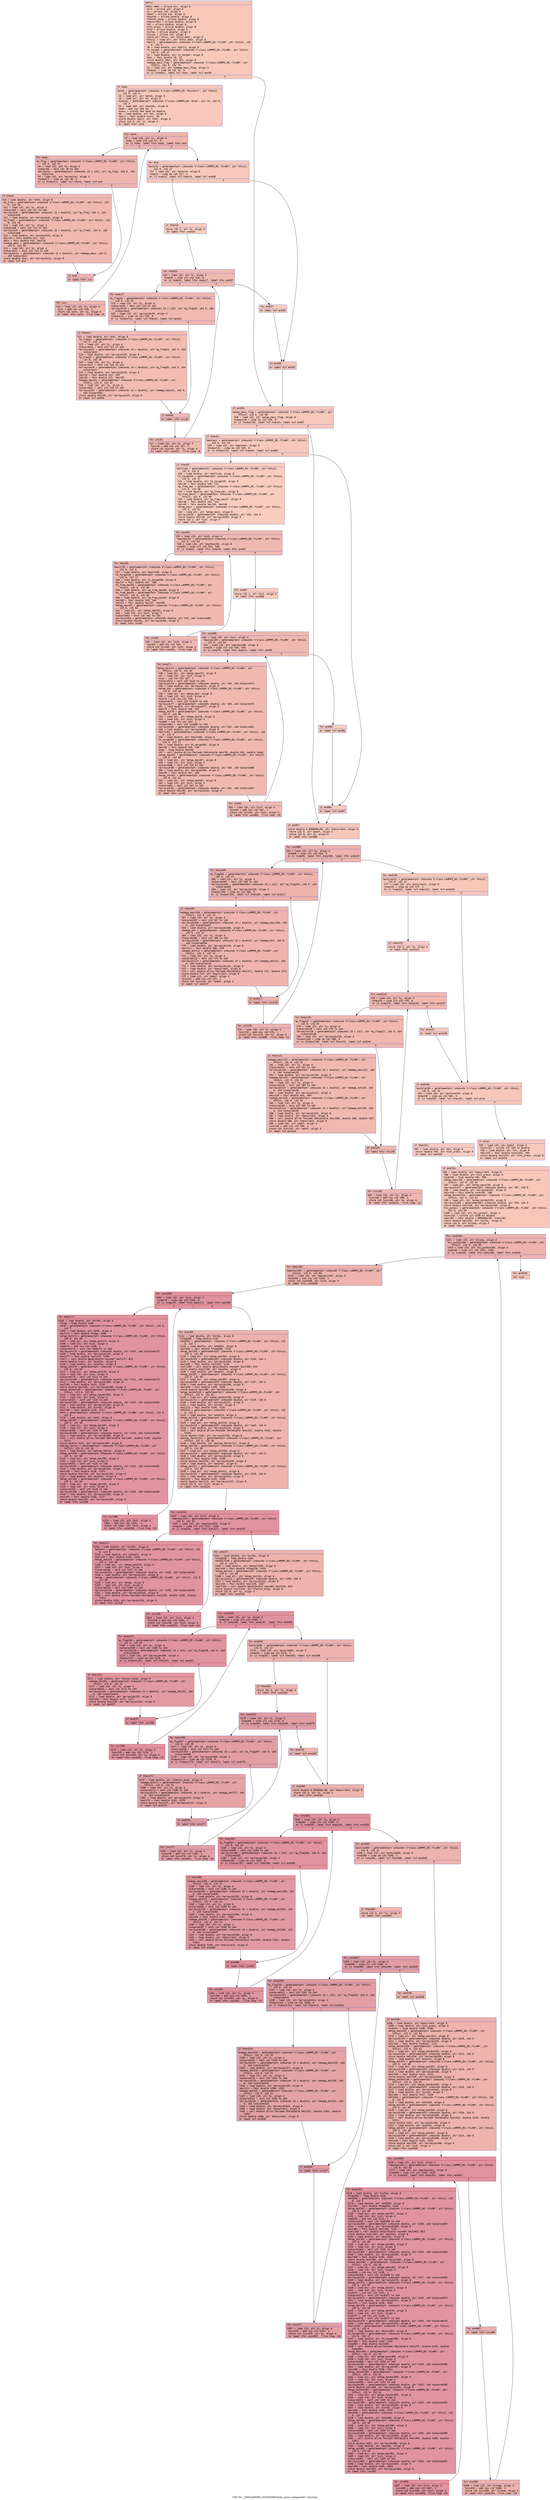 digraph "CFG for '_ZN9LAMMPS_NS5FixNH19nhc_press_integrateEv' function" {
	label="CFG for '_ZN9LAMMPS_NS5FixNH19nhc_press_integrateEv' function";

	Node0x55b2c7cc4f20 [shape=record,color="#3d50c3ff", style=filled, fillcolor="#ec7f6370" fontname="Courier",label="{entry:\l|  %this.addr = alloca ptr, align 8\l  %ich = alloca i32, align 4\l  %i = alloca i32, align 4\l  %pdof = alloca i32, align 4\l  %expfac = alloca double, align 8\l  %factor_etap = alloca double, align 8\l  %kecurrent = alloca double, align 8\l  %kt = alloca double, align 8\l  %lkt_press = alloca double, align 8\l  %nkt = alloca double, align 8\l  %ncfac = alloca double, align 8\l  %iloop = alloca i32, align 4\l  store ptr %this, ptr %this.addr, align 8\l  %this1 = load ptr, ptr %this.addr, align 8\l  %boltz = getelementptr inbounds %\"class.LAMMPS_NS::FixNH\", ptr %this1, i32\l... 0, i32 9\l  %0 = load double, ptr %boltz, align 8\l  %t_target = getelementptr inbounds %\"class.LAMMPS_NS::FixNH\", ptr %this1,\l... i32 0, i32 17\l  %1 = load double, ptr %t_target, align 8\l  %mul = fmul double %0, %1\l  store double %mul, ptr %kt, align 8\l  %omega_mass_flag = getelementptr inbounds %\"class.LAMMPS_NS::FixNH\", ptr\l... %this1, i32 0, i32 79\l  %2 = load i32, ptr %omega_mass_flag, align 4\l  %tobool = icmp ne i32 %2, 0\l  br i1 %tobool, label %if.then, label %if.end39\l|{<s0>T|<s1>F}}"];
	Node0x55b2c7cc4f20:s0 -> Node0x55b2c7cc5fe0[tooltip="entry -> if.then\nProbability 62.50%" ];
	Node0x55b2c7cc4f20:s1 -> Node0x55b2c7cc6050[tooltip="entry -> if.end39\nProbability 37.50%" ];
	Node0x55b2c7cc5fe0 [shape=record,color="#3d50c3ff", style=filled, fillcolor="#ed836670" fontname="Courier",label="{if.then:\l|  %atom = getelementptr inbounds %\"class.LAMMPS_NS::Pointers\", ptr %this1,\l... i32 0, i32 6\l  %3 = load ptr, ptr %atom, align 8\l  %4 = load ptr, ptr %3, align 8\l  %natoms = getelementptr inbounds %\"class.LAMMPS_NS::Atom\", ptr %4, i32 0,\l... i32 3\l  %5 = load i64, ptr %natoms, align 8\l  %add = add nsw i64 %5, 1\l  %conv = sitofp i64 %add to double\l  %6 = load double, ptr %kt, align 8\l  %mul2 = fmul double %conv, %6\l  store double %mul2, ptr %nkt, align 8\l  store i32 0, ptr %i, align 4\l  br label %for.cond\l}"];
	Node0x55b2c7cc5fe0 -> Node0x55b2c7cc69c0[tooltip="if.then -> for.cond\nProbability 100.00%" ];
	Node0x55b2c7cc69c0 [shape=record,color="#3d50c3ff", style=filled, fillcolor="#d8564670" fontname="Courier",label="{for.cond:\l|  %7 = load i32, ptr %i, align 4\l  %cmp = icmp slt i32 %7, 3\l  br i1 %cmp, label %for.body, label %for.end\l|{<s0>T|<s1>F}}"];
	Node0x55b2c7cc69c0:s0 -> Node0x55b2c7cc6be0[tooltip="for.cond -> for.body\nProbability 96.88%" ];
	Node0x55b2c7cc69c0:s1 -> Node0x55b2c7cc6c60[tooltip="for.cond -> for.end\nProbability 3.12%" ];
	Node0x55b2c7cc6be0 [shape=record,color="#3d50c3ff", style=filled, fillcolor="#d8564670" fontname="Courier",label="{for.body:\l|  %p_flag = getelementptr inbounds %\"class.LAMMPS_NS::FixNH\", ptr %this1,\l... i32 0, i32 25\l  %8 = load i32, ptr %i, align 4\l  %idxprom = sext i32 %8 to i64\l  %arrayidx = getelementptr inbounds [6 x i32], ptr %p_flag, i64 0, i64\l... %idxprom\l  %9 = load i32, ptr %arrayidx, align 4\l  %tobool3 = icmp ne i32 %9, 0\l  br i1 %tobool3, label %if.then4, label %if.end\l|{<s0>T|<s1>F}}"];
	Node0x55b2c7cc6be0:s0 -> Node0x55b2c7cc7190[tooltip="for.body -> if.then4\nProbability 62.50%" ];
	Node0x55b2c7cc6be0:s1 -> Node0x55b2c7cc7210[tooltip="for.body -> if.end\nProbability 37.50%" ];
	Node0x55b2c7cc7190 [shape=record,color="#3d50c3ff", style=filled, fillcolor="#de614d70" fontname="Courier",label="{if.then4:\l|  %10 = load double, ptr %nkt, align 8\l  %p_freq = getelementptr inbounds %\"class.LAMMPS_NS::FixNH\", ptr %this1, i32\l... 0, i32 28\l  %11 = load i32, ptr %i, align 4\l  %idxprom5 = sext i32 %11 to i64\l  %arrayidx6 = getelementptr inbounds [6 x double], ptr %p_freq, i64 0, i64\l... %idxprom5\l  %12 = load double, ptr %arrayidx6, align 8\l  %p_freq7 = getelementptr inbounds %\"class.LAMMPS_NS::FixNH\", ptr %this1, i32\l... 0, i32 28\l  %13 = load i32, ptr %i, align 4\l  %idxprom8 = sext i32 %13 to i64\l  %arrayidx9 = getelementptr inbounds [6 x double], ptr %p_freq7, i64 0, i64\l... %idxprom8\l  %14 = load double, ptr %arrayidx9, align 8\l  %mul10 = fmul double %12, %14\l  %div = fdiv double %10, %mul10\l  %omega_mass = getelementptr inbounds %\"class.LAMMPS_NS::FixNH\", ptr %this1,\l... i32 0, i32 32\l  %15 = load i32, ptr %i, align 4\l  %idxprom11 = sext i32 %15 to i64\l  %arrayidx12 = getelementptr inbounds [6 x double], ptr %omega_mass, i64 0,\l... i64 %idxprom11\l  store double %div, ptr %arrayidx12, align 8\l  br label %if.end\l}"];
	Node0x55b2c7cc7190 -> Node0x55b2c7cc7210[tooltip="if.then4 -> if.end\nProbability 100.00%" ];
	Node0x55b2c7cc7210 [shape=record,color="#3d50c3ff", style=filled, fillcolor="#d8564670" fontname="Courier",label="{if.end:\l|  br label %for.inc\l}"];
	Node0x55b2c7cc7210 -> Node0x55b2c7cc8000[tooltip="if.end -> for.inc\nProbability 100.00%" ];
	Node0x55b2c7cc8000 [shape=record,color="#3d50c3ff", style=filled, fillcolor="#d8564670" fontname="Courier",label="{for.inc:\l|  %16 = load i32, ptr %i, align 4\l  %inc = add nsw i32 %16, 1\l  store i32 %inc, ptr %i, align 4\l  br label %for.cond, !llvm.loop !6\l}"];
	Node0x55b2c7cc8000 -> Node0x55b2c7cc69c0[tooltip="for.inc -> for.cond\nProbability 100.00%" ];
	Node0x55b2c7cc6c60 [shape=record,color="#3d50c3ff", style=filled, fillcolor="#ed836670" fontname="Courier",label="{for.end:\l|  %pstyle = getelementptr inbounds %\"class.LAMMPS_NS::FixNH\", ptr %this1,\l... i32 0, i32 22\l  %17 = load i32, ptr %pstyle, align 8\l  %cmp13 = icmp eq i32 %17, 2\l  br i1 %cmp13, label %if.then14, label %if.end38\l|{<s0>T|<s1>F}}"];
	Node0x55b2c7cc6c60:s0 -> Node0x55b2c7cc88f0[tooltip="for.end -> if.then14\nProbability 50.00%" ];
	Node0x55b2c7cc6c60:s1 -> Node0x55b2c7cc8940[tooltip="for.end -> if.end38\nProbability 50.00%" ];
	Node0x55b2c7cc88f0 [shape=record,color="#3d50c3ff", style=filled, fillcolor="#f08b6e70" fontname="Courier",label="{if.then14:\l|  store i32 3, ptr %i, align 4\l  br label %for.cond15\l}"];
	Node0x55b2c7cc88f0 -> Node0x55b2c7cc8b10[tooltip="if.then14 -> for.cond15\nProbability 100.00%" ];
	Node0x55b2c7cc8b10 [shape=record,color="#3d50c3ff", style=filled, fillcolor="#de614d70" fontname="Courier",label="{for.cond15:\l|  %18 = load i32, ptr %i, align 4\l  %cmp16 = icmp slt i32 %18, 6\l  br i1 %cmp16, label %for.body17, label %for.end37\l|{<s0>T|<s1>F}}"];
	Node0x55b2c7cc8b10:s0 -> Node0x55b2c7cc8d30[tooltip="for.cond15 -> for.body17\nProbability 96.88%" ];
	Node0x55b2c7cc8b10:s1 -> Node0x55b2c7cc8db0[tooltip="for.cond15 -> for.end37\nProbability 3.12%" ];
	Node0x55b2c7cc8d30 [shape=record,color="#3d50c3ff", style=filled, fillcolor="#de614d70" fontname="Courier",label="{for.body17:\l|  %p_flag18 = getelementptr inbounds %\"class.LAMMPS_NS::FixNH\", ptr %this1,\l... i32 0, i32 25\l  %19 = load i32, ptr %i, align 4\l  %idxprom19 = sext i32 %19 to i64\l  %arrayidx20 = getelementptr inbounds [6 x i32], ptr %p_flag18, i64 0, i64\l... %idxprom19\l  %20 = load i32, ptr %arrayidx20, align 4\l  %tobool21 = icmp ne i32 %20, 0\l  br i1 %tobool21, label %if.then22, label %if.end34\l|{<s0>T|<s1>F}}"];
	Node0x55b2c7cc8d30:s0 -> Node0x55b2c7cc9320[tooltip="for.body17 -> if.then22\nProbability 62.50%" ];
	Node0x55b2c7cc8d30:s1 -> Node0x55b2c7cc93a0[tooltip="for.body17 -> if.end34\nProbability 37.50%" ];
	Node0x55b2c7cc9320 [shape=record,color="#3d50c3ff", style=filled, fillcolor="#e1675170" fontname="Courier",label="{if.then22:\l|  %21 = load double, ptr %nkt, align 8\l  %p_freq23 = getelementptr inbounds %\"class.LAMMPS_NS::FixNH\", ptr %this1,\l... i32 0, i32 28\l  %22 = load i32, ptr %i, align 4\l  %idxprom24 = sext i32 %22 to i64\l  %arrayidx25 = getelementptr inbounds [6 x double], ptr %p_freq23, i64 0, i64\l... %idxprom24\l  %23 = load double, ptr %arrayidx25, align 8\l  %p_freq26 = getelementptr inbounds %\"class.LAMMPS_NS::FixNH\", ptr %this1,\l... i32 0, i32 28\l  %24 = load i32, ptr %i, align 4\l  %idxprom27 = sext i32 %24 to i64\l  %arrayidx28 = getelementptr inbounds [6 x double], ptr %p_freq26, i64 0, i64\l... %idxprom27\l  %25 = load double, ptr %arrayidx28, align 8\l  %mul29 = fmul double %23, %25\l  %div30 = fdiv double %21, %mul29\l  %omega_mass31 = getelementptr inbounds %\"class.LAMMPS_NS::FixNH\", ptr\l... %this1, i32 0, i32 32\l  %26 = load i32, ptr %i, align 4\l  %idxprom32 = sext i32 %26 to i64\l  %arrayidx33 = getelementptr inbounds [6 x double], ptr %omega_mass31, i64 0,\l... i64 %idxprom32\l  store double %div30, ptr %arrayidx33, align 8\l  br label %if.end34\l}"];
	Node0x55b2c7cc9320 -> Node0x55b2c7cc93a0[tooltip="if.then22 -> if.end34\nProbability 100.00%" ];
	Node0x55b2c7cc93a0 [shape=record,color="#3d50c3ff", style=filled, fillcolor="#de614d70" fontname="Courier",label="{if.end34:\l|  br label %for.inc35\l}"];
	Node0x55b2c7cc93a0 -> Node0x55b2c7cca220[tooltip="if.end34 -> for.inc35\nProbability 100.00%" ];
	Node0x55b2c7cca220 [shape=record,color="#3d50c3ff", style=filled, fillcolor="#de614d70" fontname="Courier",label="{for.inc35:\l|  %27 = load i32, ptr %i, align 4\l  %inc36 = add nsw i32 %27, 1\l  store i32 %inc36, ptr %i, align 4\l  br label %for.cond15, !llvm.loop !8\l}"];
	Node0x55b2c7cca220 -> Node0x55b2c7cc8b10[tooltip="for.inc35 -> for.cond15\nProbability 100.00%" ];
	Node0x55b2c7cc8db0 [shape=record,color="#3d50c3ff", style=filled, fillcolor="#f08b6e70" fontname="Courier",label="{for.end37:\l|  br label %if.end38\l}"];
	Node0x55b2c7cc8db0 -> Node0x55b2c7cc8940[tooltip="for.end37 -> if.end38\nProbability 100.00%" ];
	Node0x55b2c7cc8940 [shape=record,color="#3d50c3ff", style=filled, fillcolor="#ed836670" fontname="Courier",label="{if.end38:\l|  br label %if.end39\l}"];
	Node0x55b2c7cc8940 -> Node0x55b2c7cc6050[tooltip="if.end38 -> if.end39\nProbability 100.00%" ];
	Node0x55b2c7cc6050 [shape=record,color="#3d50c3ff", style=filled, fillcolor="#ec7f6370" fontname="Courier",label="{if.end39:\l|  %etap_mass_flag = getelementptr inbounds %\"class.LAMMPS_NS::FixNH\", ptr\l... %this1, i32 0, i32 80\l  %28 = load i32, ptr %etap_mass_flag, align 8\l  %tobool40 = icmp ne i32 %28, 0\l  br i1 %tobool40, label %if.then41, label %if.end97\l|{<s0>T|<s1>F}}"];
	Node0x55b2c7cc6050:s0 -> Node0x55b2c7cca9b0[tooltip="if.end39 -> if.then41\nProbability 62.50%" ];
	Node0x55b2c7cc6050:s1 -> Node0x55b2c7ccaa30[tooltip="if.end39 -> if.end97\nProbability 37.50%" ];
	Node0x55b2c7cca9b0 [shape=record,color="#3d50c3ff", style=filled, fillcolor="#ed836670" fontname="Courier",label="{if.then41:\l|  %mpchain = getelementptr inbounds %\"class.LAMMPS_NS::FixNH\", ptr %this1,\l... i32 0, i32 63\l  %29 = load i32, ptr %mpchain, align 8\l  %tobool42 = icmp ne i32 %29, 0\l  br i1 %tobool42, label %if.then43, label %if.end96\l|{<s0>T|<s1>F}}"];
	Node0x55b2c7cca9b0:s0 -> Node0x55b2c7ccad80[tooltip="if.then41 -> if.then43\nProbability 62.50%" ];
	Node0x55b2c7cca9b0:s1 -> Node0x55b2c7ccae00[tooltip="if.then41 -> if.end96\nProbability 37.50%" ];
	Node0x55b2c7ccad80 [shape=record,color="#3d50c3ff", style=filled, fillcolor="#f08b6e70" fontname="Courier",label="{if.then43:\l|  %boltz44 = getelementptr inbounds %\"class.LAMMPS_NS::FixNH\", ptr %this1,\l... i32 0, i32 9\l  %30 = load double, ptr %boltz44, align 8\l  %t_target45 = getelementptr inbounds %\"class.LAMMPS_NS::FixNH\", ptr %this1,\l... i32 0, i32 17\l  %31 = load double, ptr %t_target45, align 8\l  %mul46 = fmul double %30, %31\l  %p_freq_max = getelementptr inbounds %\"class.LAMMPS_NS::FixNH\", ptr %this1,\l... i32 0, i32 66\l  %32 = load double, ptr %p_freq_max, align 8\l  %p_freq_max47 = getelementptr inbounds %\"class.LAMMPS_NS::FixNH\", ptr\l... %this1, i32 0, i32 66\l  %33 = load double, ptr %p_freq_max47, align 8\l  %mul48 = fmul double %32, %33\l  %div49 = fdiv double %mul46, %mul48\l  %etap_mass = getelementptr inbounds %\"class.LAMMPS_NS::FixNH\", ptr %this1,\l... i32 0, i32 62\l  %34 = load ptr, ptr %etap_mass, align 8\l  %arrayidx50 = getelementptr inbounds double, ptr %34, i64 0\l  store double %div49, ptr %arrayidx50, align 8\l  store i32 1, ptr %ich, align 4\l  br label %for.cond51\l}"];
	Node0x55b2c7ccad80 -> Node0x55b2c7ccba70[tooltip="if.then43 -> for.cond51\nProbability 100.00%" ];
	Node0x55b2c7ccba70 [shape=record,color="#3d50c3ff", style=filled, fillcolor="#de614d70" fontname="Courier",label="{for.cond51:\l|  %35 = load i32, ptr %ich, align 4\l  %mpchain52 = getelementptr inbounds %\"class.LAMMPS_NS::FixNH\", ptr %this1,\l... i32 0, i32 63\l  %36 = load i32, ptr %mpchain52, align 8\l  %cmp53 = icmp slt i32 %35, %36\l  br i1 %cmp53, label %for.body54, label %for.end67\l|{<s0>T|<s1>F}}"];
	Node0x55b2c7ccba70:s0 -> Node0x55b2c7cc8070[tooltip="for.cond51 -> for.body54\nProbability 96.88%" ];
	Node0x55b2c7ccba70:s1 -> Node0x55b2c7cc80f0[tooltip="for.cond51 -> for.end67\nProbability 3.12%" ];
	Node0x55b2c7cc8070 [shape=record,color="#3d50c3ff", style=filled, fillcolor="#de614d70" fontname="Courier",label="{for.body54:\l|  %boltz55 = getelementptr inbounds %\"class.LAMMPS_NS::FixNH\", ptr %this1,\l... i32 0, i32 9\l  %37 = load double, ptr %boltz55, align 8\l  %t_target56 = getelementptr inbounds %\"class.LAMMPS_NS::FixNH\", ptr %this1,\l... i32 0, i32 17\l  %38 = load double, ptr %t_target56, align 8\l  %mul57 = fmul double %37, %38\l  %p_freq_max58 = getelementptr inbounds %\"class.LAMMPS_NS::FixNH\", ptr\l... %this1, i32 0, i32 66\l  %39 = load double, ptr %p_freq_max58, align 8\l  %p_freq_max59 = getelementptr inbounds %\"class.LAMMPS_NS::FixNH\", ptr\l... %this1, i32 0, i32 66\l  %40 = load double, ptr %p_freq_max59, align 8\l  %mul60 = fmul double %39, %40\l  %div61 = fdiv double %mul57, %mul60\l  %etap_mass62 = getelementptr inbounds %\"class.LAMMPS_NS::FixNH\", ptr %this1,\l... i32 0, i32 62\l  %41 = load ptr, ptr %etap_mass62, align 8\l  %42 = load i32, ptr %ich, align 4\l  %idxprom63 = sext i32 %42 to i64\l  %arrayidx64 = getelementptr inbounds double, ptr %41, i64 %idxprom63\l  store double %div61, ptr %arrayidx64, align 8\l  br label %for.inc65\l}"];
	Node0x55b2c7cc8070 -> Node0x55b2c7ccd170[tooltip="for.body54 -> for.inc65\nProbability 100.00%" ];
	Node0x55b2c7ccd170 [shape=record,color="#3d50c3ff", style=filled, fillcolor="#de614d70" fontname="Courier",label="{for.inc65:\l|  %43 = load i32, ptr %ich, align 4\l  %inc66 = add nsw i32 %43, 1\l  store i32 %inc66, ptr %ich, align 4\l  br label %for.cond51, !llvm.loop !9\l}"];
	Node0x55b2c7ccd170 -> Node0x55b2c7ccba70[tooltip="for.inc65 -> for.cond51\nProbability 100.00%" ];
	Node0x55b2c7cc80f0 [shape=record,color="#3d50c3ff", style=filled, fillcolor="#f08b6e70" fontname="Courier",label="{for.end67:\l|  store i32 1, ptr %ich, align 4\l  br label %for.cond68\l}"];
	Node0x55b2c7cc80f0 -> Node0x55b2c7ccd690[tooltip="for.end67 -> for.cond68\nProbability 100.00%" ];
	Node0x55b2c7ccd690 [shape=record,color="#3d50c3ff", style=filled, fillcolor="#de614d70" fontname="Courier",label="{for.cond68:\l|  %44 = load i32, ptr %ich, align 4\l  %mpchain69 = getelementptr inbounds %\"class.LAMMPS_NS::FixNH\", ptr %this1,\l... i32 0, i32 63\l  %45 = load i32, ptr %mpchain69, align 8\l  %cmp70 = icmp slt i32 %44, %45\l  br i1 %cmp70, label %for.body71, label %for.end95\l|{<s0>T|<s1>F}}"];
	Node0x55b2c7ccd690:s0 -> Node0x55b2c7ccda20[tooltip="for.cond68 -> for.body71\nProbability 96.88%" ];
	Node0x55b2c7ccd690:s1 -> Node0x55b2c7ccdaa0[tooltip="for.cond68 -> for.end95\nProbability 3.12%" ];
	Node0x55b2c7ccda20 [shape=record,color="#3d50c3ff", style=filled, fillcolor="#de614d70" fontname="Courier",label="{for.body71:\l|  %etap_mass72 = getelementptr inbounds %\"class.LAMMPS_NS::FixNH\", ptr\l... %this1, i32 0, i32 62\l  %46 = load ptr, ptr %etap_mass72, align 8\l  %47 = load i32, ptr %ich, align 4\l  %sub = sub nsw i32 %47, 1\l  %idxprom73 = sext i32 %sub to i64\l  %arrayidx74 = getelementptr inbounds double, ptr %46, i64 %idxprom73\l  %48 = load double, ptr %arrayidx74, align 8\l  %etap_dot = getelementptr inbounds %\"class.LAMMPS_NS::FixNH\", ptr %this1,\l... i32 0, i32 60\l  %49 = load ptr, ptr %etap_dot, align 8\l  %50 = load i32, ptr %ich, align 4\l  %sub75 = sub nsw i32 %50, 1\l  %idxprom76 = sext i32 %sub75 to i64\l  %arrayidx77 = getelementptr inbounds double, ptr %49, i64 %idxprom76\l  %51 = load double, ptr %arrayidx77, align 8\l  %mul78 = fmul double %48, %51\l  %etap_dot79 = getelementptr inbounds %\"class.LAMMPS_NS::FixNH\", ptr %this1,\l... i32 0, i32 60\l  %52 = load ptr, ptr %etap_dot79, align 8\l  %53 = load i32, ptr %ich, align 4\l  %sub80 = sub nsw i32 %53, 1\l  %idxprom81 = sext i32 %sub80 to i64\l  %arrayidx82 = getelementptr inbounds double, ptr %52, i64 %idxprom81\l  %54 = load double, ptr %arrayidx82, align 8\l  %boltz84 = getelementptr inbounds %\"class.LAMMPS_NS::FixNH\", ptr %this1, i32\l... 0, i32 9\l  %55 = load double, ptr %boltz84, align 8\l  %t_target85 = getelementptr inbounds %\"class.LAMMPS_NS::FixNH\", ptr %this1,\l... i32 0, i32 17\l  %56 = load double, ptr %t_target85, align 8\l  %mul86 = fmul double %55, %56\l  %neg = fneg double %mul86\l  %57 = call double @llvm.fmuladd.f64(double %mul78, double %54, double %neg)\l  %etap_mass87 = getelementptr inbounds %\"class.LAMMPS_NS::FixNH\", ptr %this1,\l... i32 0, i32 62\l  %58 = load ptr, ptr %etap_mass87, align 8\l  %59 = load i32, ptr %ich, align 4\l  %idxprom88 = sext i32 %59 to i64\l  %arrayidx89 = getelementptr inbounds double, ptr %58, i64 %idxprom88\l  %60 = load double, ptr %arrayidx89, align 8\l  %div90 = fdiv double %57, %60\l  %etap_dotdot = getelementptr inbounds %\"class.LAMMPS_NS::FixNH\", ptr %this1,\l... i32 0, i32 61\l  %61 = load ptr, ptr %etap_dotdot, align 8\l  %62 = load i32, ptr %ich, align 4\l  %idxprom91 = sext i32 %62 to i64\l  %arrayidx92 = getelementptr inbounds double, ptr %61, i64 %idxprom91\l  store double %div90, ptr %arrayidx92, align 8\l  br label %for.inc93\l}"];
	Node0x55b2c7ccda20 -> Node0x55b2c7ccff50[tooltip="for.body71 -> for.inc93\nProbability 100.00%" ];
	Node0x55b2c7ccff50 [shape=record,color="#3d50c3ff", style=filled, fillcolor="#de614d70" fontname="Courier",label="{for.inc93:\l|  %63 = load i32, ptr %ich, align 4\l  %inc94 = add nsw i32 %63, 1\l  store i32 %inc94, ptr %ich, align 4\l  br label %for.cond68, !llvm.loop !10\l}"];
	Node0x55b2c7ccff50 -> Node0x55b2c7ccd690[tooltip="for.inc93 -> for.cond68\nProbability 100.00%" ];
	Node0x55b2c7ccdaa0 [shape=record,color="#3d50c3ff", style=filled, fillcolor="#f08b6e70" fontname="Courier",label="{for.end95:\l|  br label %if.end96\l}"];
	Node0x55b2c7ccdaa0 -> Node0x55b2c7ccae00[tooltip="for.end95 -> if.end96\nProbability 100.00%" ];
	Node0x55b2c7ccae00 [shape=record,color="#3d50c3ff", style=filled, fillcolor="#ed836670" fontname="Courier",label="{if.end96:\l|  br label %if.end97\l}"];
	Node0x55b2c7ccae00 -> Node0x55b2c7ccaa30[tooltip="if.end96 -> if.end97\nProbability 100.00%" ];
	Node0x55b2c7ccaa30 [shape=record,color="#3d50c3ff", style=filled, fillcolor="#ec7f6370" fontname="Courier",label="{if.end97:\l|  store double 0.000000e+00, ptr %kecurrent, align 8\l  store i32 0, ptr %pdof, align 4\l  store i32 0, ptr %i, align 4\l  br label %for.cond98\l}"];
	Node0x55b2c7ccaa30 -> Node0x55b2c7cd0670[tooltip="if.end97 -> for.cond98\nProbability 100.00%" ];
	Node0x55b2c7cd0670 [shape=record,color="#3d50c3ff", style=filled, fillcolor="#d6524470" fontname="Courier",label="{for.cond98:\l|  %64 = load i32, ptr %i, align 4\l  %cmp99 = icmp slt i32 %64, 3\l  br i1 %cmp99, label %for.body100, label %for.end120\l|{<s0>T|<s1>F}}"];
	Node0x55b2c7cd0670:s0 -> Node0x55b2c7cd0890[tooltip="for.cond98 -> for.body100\nProbability 96.88%" ];
	Node0x55b2c7cd0670:s1 -> Node0x55b2c7cd0910[tooltip="for.cond98 -> for.end120\nProbability 3.12%" ];
	Node0x55b2c7cd0890 [shape=record,color="#3d50c3ff", style=filled, fillcolor="#d6524470" fontname="Courier",label="{for.body100:\l|  %p_flag101 = getelementptr inbounds %\"class.LAMMPS_NS::FixNH\", ptr %this1,\l... i32 0, i32 25\l  %65 = load i32, ptr %i, align 4\l  %idxprom102 = sext i32 %65 to i64\l  %arrayidx103 = getelementptr inbounds [6 x i32], ptr %p_flag101, i64 0, i64\l... %idxprom102\l  %66 = load i32, ptr %arrayidx103, align 4\l  %tobool104 = icmp ne i32 %66, 0\l  br i1 %tobool104, label %if.then105, label %if.end117\l|{<s0>T|<s1>F}}"];
	Node0x55b2c7cd0890:s0 -> Node0x55b2c7cd0e80[tooltip="for.body100 -> if.then105\nProbability 62.50%" ];
	Node0x55b2c7cd0890:s1 -> Node0x55b2c7cd0f00[tooltip="for.body100 -> if.end117\nProbability 37.50%" ];
	Node0x55b2c7cd0e80 [shape=record,color="#3d50c3ff", style=filled, fillcolor="#d8564670" fontname="Courier",label="{if.then105:\l|  %omega_mass106 = getelementptr inbounds %\"class.LAMMPS_NS::FixNH\", ptr\l... %this1, i32 0, i32 32\l  %67 = load i32, ptr %i, align 4\l  %idxprom107 = sext i32 %67 to i64\l  %arrayidx108 = getelementptr inbounds [6 x double], ptr %omega_mass106, i64\l... 0, i64 %idxprom107\l  %68 = load double, ptr %arrayidx108, align 8\l  %omega_dot = getelementptr inbounds %\"class.LAMMPS_NS::FixNH\", ptr %this1,\l... i32 0, i32 31\l  %69 = load i32, ptr %i, align 4\l  %idxprom109 = sext i32 %69 to i64\l  %arrayidx110 = getelementptr inbounds [6 x double], ptr %omega_dot, i64 0,\l... i64 %idxprom109\l  %70 = load double, ptr %arrayidx110, align 8\l  %mul111 = fmul double %68, %70\l  %omega_dot112 = getelementptr inbounds %\"class.LAMMPS_NS::FixNH\", ptr\l... %this1, i32 0, i32 31\l  %71 = load i32, ptr %i, align 4\l  %idxprom113 = sext i32 %71 to i64\l  %arrayidx114 = getelementptr inbounds [6 x double], ptr %omega_dot112, i64\l... 0, i64 %idxprom113\l  %72 = load double, ptr %arrayidx114, align 8\l  %73 = load double, ptr %kecurrent, align 8\l  %74 = call double @llvm.fmuladd.f64(double %mul111, double %72, double %73)\l  store double %74, ptr %kecurrent, align 8\l  %75 = load i32, ptr %pdof, align 4\l  %inc116 = add nsw i32 %75, 1\l  store i32 %inc116, ptr %pdof, align 4\l  br label %if.end117\l}"];
	Node0x55b2c7cd0e80 -> Node0x55b2c7cd0f00[tooltip="if.then105 -> if.end117\nProbability 100.00%" ];
	Node0x55b2c7cd0f00 [shape=record,color="#3d50c3ff", style=filled, fillcolor="#d6524470" fontname="Courier",label="{if.end117:\l|  br label %for.inc118\l}"];
	Node0x55b2c7cd0f00 -> Node0x55b2c7cd1f90[tooltip="if.end117 -> for.inc118\nProbability 100.00%" ];
	Node0x55b2c7cd1f90 [shape=record,color="#3d50c3ff", style=filled, fillcolor="#d6524470" fontname="Courier",label="{for.inc118:\l|  %76 = load i32, ptr %i, align 4\l  %inc119 = add nsw i32 %76, 1\l  store i32 %inc119, ptr %i, align 4\l  br label %for.cond98, !llvm.loop !11\l}"];
	Node0x55b2c7cd1f90 -> Node0x55b2c7cd0670[tooltip="for.inc118 -> for.cond98\nProbability 100.00%" ];
	Node0x55b2c7cd0910 [shape=record,color="#3d50c3ff", style=filled, fillcolor="#ec7f6370" fontname="Courier",label="{for.end120:\l|  %pstyle121 = getelementptr inbounds %\"class.LAMMPS_NS::FixNH\", ptr %this1,\l... i32 0, i32 22\l  %77 = load i32, ptr %pstyle121, align 8\l  %cmp122 = icmp eq i32 %77, 2\l  br i1 %cmp122, label %if.then123, label %if.end148\l|{<s0>T|<s1>F}}"];
	Node0x55b2c7cd0910:s0 -> Node0x55b2c7cd25b0[tooltip="for.end120 -> if.then123\nProbability 50.00%" ];
	Node0x55b2c7cd0910:s1 -> Node0x55b2c7cd2630[tooltip="for.end120 -> if.end148\nProbability 50.00%" ];
	Node0x55b2c7cd25b0 [shape=record,color="#3d50c3ff", style=filled, fillcolor="#ef886b70" fontname="Courier",label="{if.then123:\l|  store i32 3, ptr %i, align 4\l  br label %for.cond124\l}"];
	Node0x55b2c7cd25b0 -> Node0x55b2c7cd2800[tooltip="if.then123 -> for.cond124\nProbability 100.00%" ];
	Node0x55b2c7cd2800 [shape=record,color="#3d50c3ff", style=filled, fillcolor="#dc5d4a70" fontname="Courier",label="{for.cond124:\l|  %78 = load i32, ptr %i, align 4\l  %cmp125 = icmp slt i32 %78, 6\l  br i1 %cmp125, label %for.body126, label %for.end147\l|{<s0>T|<s1>F}}"];
	Node0x55b2c7cd2800:s0 -> Node0x55b2c7cd2a20[tooltip="for.cond124 -> for.body126\nProbability 96.88%" ];
	Node0x55b2c7cd2800:s1 -> Node0x55b2c7cd2aa0[tooltip="for.cond124 -> for.end147\nProbability 3.12%" ];
	Node0x55b2c7cd2a20 [shape=record,color="#3d50c3ff", style=filled, fillcolor="#dc5d4a70" fontname="Courier",label="{for.body126:\l|  %p_flag127 = getelementptr inbounds %\"class.LAMMPS_NS::FixNH\", ptr %this1,\l... i32 0, i32 25\l  %79 = load i32, ptr %i, align 4\l  %idxprom128 = sext i32 %79 to i64\l  %arrayidx129 = getelementptr inbounds [6 x i32], ptr %p_flag127, i64 0, i64\l... %idxprom128\l  %80 = load i32, ptr %arrayidx129, align 4\l  %tobool130 = icmp ne i32 %80, 0\l  br i1 %tobool130, label %if.then131, label %if.end144\l|{<s0>T|<s1>F}}"];
	Node0x55b2c7cd2a20:s0 -> Node0x55b2c7cd3010[tooltip="for.body126 -> if.then131\nProbability 62.50%" ];
	Node0x55b2c7cd2a20:s1 -> Node0x55b2c7cd3090[tooltip="for.body126 -> if.end144\nProbability 37.50%" ];
	Node0x55b2c7cd3010 [shape=record,color="#3d50c3ff", style=filled, fillcolor="#de614d70" fontname="Courier",label="{if.then131:\l|  %omega_mass132 = getelementptr inbounds %\"class.LAMMPS_NS::FixNH\", ptr\l... %this1, i32 0, i32 32\l  %81 = load i32, ptr %i, align 4\l  %idxprom133 = sext i32 %81 to i64\l  %arrayidx134 = getelementptr inbounds [6 x double], ptr %omega_mass132, i64\l... 0, i64 %idxprom133\l  %82 = load double, ptr %arrayidx134, align 8\l  %omega_dot135 = getelementptr inbounds %\"class.LAMMPS_NS::FixNH\", ptr\l... %this1, i32 0, i32 31\l  %83 = load i32, ptr %i, align 4\l  %idxprom136 = sext i32 %83 to i64\l  %arrayidx137 = getelementptr inbounds [6 x double], ptr %omega_dot135, i64\l... 0, i64 %idxprom136\l  %84 = load double, ptr %arrayidx137, align 8\l  %mul138 = fmul double %82, %84\l  %omega_dot139 = getelementptr inbounds %\"class.LAMMPS_NS::FixNH\", ptr\l... %this1, i32 0, i32 31\l  %85 = load i32, ptr %i, align 4\l  %idxprom140 = sext i32 %85 to i64\l  %arrayidx141 = getelementptr inbounds [6 x double], ptr %omega_dot139, i64\l... 0, i64 %idxprom140\l  %86 = load double, ptr %arrayidx141, align 8\l  %87 = load double, ptr %kecurrent, align 8\l  %88 = call double @llvm.fmuladd.f64(double %mul138, double %86, double %87)\l  store double %88, ptr %kecurrent, align 8\l  %89 = load i32, ptr %pdof, align 4\l  %inc143 = add nsw i32 %89, 1\l  store i32 %inc143, ptr %pdof, align 4\l  br label %if.end144\l}"];
	Node0x55b2c7cd3010 -> Node0x55b2c7cd3090[tooltip="if.then131 -> if.end144\nProbability 100.00%" ];
	Node0x55b2c7cd3090 [shape=record,color="#3d50c3ff", style=filled, fillcolor="#dc5d4a70" fontname="Courier",label="{if.end144:\l|  br label %for.inc145\l}"];
	Node0x55b2c7cd3090 -> Node0x55b2c7cd4120[tooltip="if.end144 -> for.inc145\nProbability 100.00%" ];
	Node0x55b2c7cd4120 [shape=record,color="#3d50c3ff", style=filled, fillcolor="#dc5d4a70" fontname="Courier",label="{for.inc145:\l|  %90 = load i32, ptr %i, align 4\l  %inc146 = add nsw i32 %90, 1\l  store i32 %inc146, ptr %i, align 4\l  br label %for.cond124, !llvm.loop !12\l}"];
	Node0x55b2c7cd4120 -> Node0x55b2c7cd2800[tooltip="for.inc145 -> for.cond124\nProbability 100.00%" ];
	Node0x55b2c7cd2aa0 [shape=record,color="#3d50c3ff", style=filled, fillcolor="#ef886b70" fontname="Courier",label="{for.end147:\l|  br label %if.end148\l}"];
	Node0x55b2c7cd2aa0 -> Node0x55b2c7cd2630[tooltip="for.end147 -> if.end148\nProbability 100.00%" ];
	Node0x55b2c7cd2630 [shape=record,color="#3d50c3ff", style=filled, fillcolor="#ec7f6370" fontname="Courier",label="{if.end148:\l|  %pstyle149 = getelementptr inbounds %\"class.LAMMPS_NS::FixNH\", ptr %this1,\l... i32 0, i32 22\l  %91 = load i32, ptr %pstyle149, align 8\l  %cmp150 = icmp eq i32 %91, 0\l  br i1 %cmp150, label %if.then151, label %if.else\l|{<s0>T|<s1>F}}"];
	Node0x55b2c7cd2630:s0 -> Node0x55b2c7ccbf30[tooltip="if.end148 -> if.then151\nProbability 37.50%" ];
	Node0x55b2c7cd2630:s1 -> Node0x55b2c7ccbfb0[tooltip="if.end148 -> if.else\nProbability 62.50%" ];
	Node0x55b2c7ccbf30 [shape=record,color="#3d50c3ff", style=filled, fillcolor="#f08b6e70" fontname="Courier",label="{if.then151:\l|  %92 = load double, ptr %kt, align 8\l  store double %92, ptr %lkt_press, align 8\l  br label %if.end154\l}"];
	Node0x55b2c7ccbf30 -> Node0x55b2c7ccc1f0[tooltip="if.then151 -> if.end154\nProbability 100.00%" ];
	Node0x55b2c7ccbfb0 [shape=record,color="#3d50c3ff", style=filled, fillcolor="#ed836670" fontname="Courier",label="{if.else:\l|  %93 = load i32, ptr %pdof, align 4\l  %conv152 = sitofp i32 %93 to double\l  %94 = load double, ptr %kt, align 8\l  %mul153 = fmul double %conv152, %94\l  store double %mul153, ptr %lkt_press, align 8\l  br label %if.end154\l}"];
	Node0x55b2c7ccbfb0 -> Node0x55b2c7ccc1f0[tooltip="if.else -> if.end154\nProbability 100.00%" ];
	Node0x55b2c7ccc1f0 [shape=record,color="#3d50c3ff", style=filled, fillcolor="#ec7f6370" fontname="Courier",label="{if.end154:\l|  %95 = load double, ptr %kecurrent, align 8\l  %96 = load double, ptr %lkt_press, align 8\l  %sub155 = fsub double %95, %96\l  %etap_mass156 = getelementptr inbounds %\"class.LAMMPS_NS::FixNH\", ptr\l... %this1, i32 0, i32 62\l  %97 = load ptr, ptr %etap_mass156, align 8\l  %arrayidx157 = getelementptr inbounds double, ptr %97, i64 0\l  %98 = load double, ptr %arrayidx157, align 8\l  %div158 = fdiv double %sub155, %98\l  %etap_dotdot159 = getelementptr inbounds %\"class.LAMMPS_NS::FixNH\", ptr\l... %this1, i32 0, i32 61\l  %99 = load ptr, ptr %etap_dotdot159, align 8\l  %arrayidx160 = getelementptr inbounds double, ptr %99, i64 0\l  store double %div158, ptr %arrayidx160, align 8\l  %nc_pchain = getelementptr inbounds %\"class.LAMMPS_NS::FixNH\", ptr %this1,\l... i32 0, i32 69\l  %100 = load i32, ptr %nc_pchain, align 4\l  %conv161 = sitofp i32 %100 to double\l  %div162 = fdiv double 1.000000e+00, %conv161\l  store double %div162, ptr %ncfac, align 8\l  store i32 0, ptr %iloop, align 4\l  br label %for.cond163\l}"];
	Node0x55b2c7ccc1f0 -> Node0x55b2c7cd6eb0[tooltip="if.end154 -> for.cond163\nProbability 100.00%" ];
	Node0x55b2c7cd6eb0 [shape=record,color="#3d50c3ff", style=filled, fillcolor="#d6524470" fontname="Courier",label="{for.cond163:\l|  %101 = load i32, ptr %iloop, align 4\l  %nc_pchain164 = getelementptr inbounds %\"class.LAMMPS_NS::FixNH\", ptr\l... %this1, i32 0, i32 69\l  %102 = load i32, ptr %nc_pchain164, align 4\l  %cmp165 = icmp slt i32 %101, %102\l  br i1 %cmp165, label %for.body166, label %for.end410\l|{<s0>T|<s1>F}}"];
	Node0x55b2c7cd6eb0:s0 -> Node0x55b2c7cd7240[tooltip="for.cond163 -> for.body166\nProbability 96.88%" ];
	Node0x55b2c7cd6eb0:s1 -> Node0x55b2c7cd72c0[tooltip="for.cond163 -> for.end410\nProbability 3.12%" ];
	Node0x55b2c7cd7240 [shape=record,color="#3d50c3ff", style=filled, fillcolor="#d6524470" fontname="Courier",label="{for.body166:\l|  %mpchain167 = getelementptr inbounds %\"class.LAMMPS_NS::FixNH\", ptr\l... %this1, i32 0, i32 63\l  %103 = load i32, ptr %mpchain167, align 8\l  %sub168 = sub nsw i32 %103, 1\l  store i32 %sub168, ptr %ich, align 4\l  br label %for.cond169\l}"];
	Node0x55b2c7cd7240 -> Node0x55b2c7cd76b0[tooltip="for.body166 -> for.cond169\nProbability 100.00%" ];
	Node0x55b2c7cd76b0 [shape=record,color="#b70d28ff", style=filled, fillcolor="#b70d2870" fontname="Courier",label="{for.cond169:\l|  %104 = load i32, ptr %ich, align 4\l  %cmp170 = icmp sgt i32 %104, 0\l  br i1 %cmp170, label %for.body171, label %for.end199\l|{<s0>T|<s1>F}}"];
	Node0x55b2c7cd76b0:s0 -> Node0x55b2c7cd78d0[tooltip="for.cond169 -> for.body171\nProbability 96.88%" ];
	Node0x55b2c7cd76b0:s1 -> Node0x55b2c7cd7950[tooltip="for.cond169 -> for.end199\nProbability 3.12%" ];
	Node0x55b2c7cd78d0 [shape=record,color="#b70d28ff", style=filled, fillcolor="#b70d2870" fontname="Courier",label="{for.body171:\l|  %105 = load double, ptr %ncfac, align 8\l  %fneg = fneg double %105\l  %dt8 = getelementptr inbounds %\"class.LAMMPS_NS::FixNH\", ptr %this1, i32 0,\l... i32 7\l  %106 = load double, ptr %dt8, align 8\l  %mul172 = fmul double %fneg, %106\l  %etap_dot173 = getelementptr inbounds %\"class.LAMMPS_NS::FixNH\", ptr %this1,\l... i32 0, i32 60\l  %107 = load ptr, ptr %etap_dot173, align 8\l  %108 = load i32, ptr %ich, align 4\l  %add174 = add nsw i32 %108, 1\l  %idxprom175 = sext i32 %add174 to i64\l  %arrayidx176 = getelementptr inbounds double, ptr %107, i64 %idxprom175\l  %109 = load double, ptr %arrayidx176, align 8\l  %mul177 = fmul double %mul172, %109\l  %call = call double @exp(double noundef %mul177) #13\l  store double %call, ptr %expfac, align 8\l  %110 = load double, ptr %expfac, align 8\l  %etap_dot178 = getelementptr inbounds %\"class.LAMMPS_NS::FixNH\", ptr %this1,\l... i32 0, i32 60\l  %111 = load ptr, ptr %etap_dot178, align 8\l  %112 = load i32, ptr %ich, align 4\l  %idxprom179 = sext i32 %112 to i64\l  %arrayidx180 = getelementptr inbounds double, ptr %111, i64 %idxprom179\l  %113 = load double, ptr %arrayidx180, align 8\l  %mul181 = fmul double %113, %110\l  store double %mul181, ptr %arrayidx180, align 8\l  %etap_dotdot182 = getelementptr inbounds %\"class.LAMMPS_NS::FixNH\", ptr\l... %this1, i32 0, i32 61\l  %114 = load ptr, ptr %etap_dotdot182, align 8\l  %115 = load i32, ptr %ich, align 4\l  %idxprom183 = sext i32 %115 to i64\l  %arrayidx184 = getelementptr inbounds double, ptr %114, i64 %idxprom183\l  %116 = load double, ptr %arrayidx184, align 8\l  %117 = load double, ptr %ncfac, align 8\l  %mul185 = fmul double %116, %117\l  %dt4 = getelementptr inbounds %\"class.LAMMPS_NS::FixNH\", ptr %this1, i32 0,\l... i32 6\l  %118 = load double, ptr %dt4, align 8\l  %etap_dot187 = getelementptr inbounds %\"class.LAMMPS_NS::FixNH\", ptr %this1,\l... i32 0, i32 60\l  %119 = load ptr, ptr %etap_dot187, align 8\l  %120 = load i32, ptr %ich, align 4\l  %idxprom188 = sext i32 %120 to i64\l  %arrayidx189 = getelementptr inbounds double, ptr %119, i64 %idxprom188\l  %121 = load double, ptr %arrayidx189, align 8\l  %122 = call double @llvm.fmuladd.f64(double %mul185, double %118, double\l... %121)\l  store double %122, ptr %arrayidx189, align 8\l  %pdrag_factor = getelementptr inbounds %\"class.LAMMPS_NS::FixNH\", ptr\l... %this1, i32 0, i32 36\l  %123 = load double, ptr %pdrag_factor, align 8\l  %etap_dot190 = getelementptr inbounds %\"class.LAMMPS_NS::FixNH\", ptr %this1,\l... i32 0, i32 60\l  %124 = load ptr, ptr %etap_dot190, align 8\l  %125 = load i32, ptr %ich, align 4\l  %idxprom191 = sext i32 %125 to i64\l  %arrayidx192 = getelementptr inbounds double, ptr %124, i64 %idxprom191\l  %126 = load double, ptr %arrayidx192, align 8\l  %mul193 = fmul double %126, %123\l  store double %mul193, ptr %arrayidx192, align 8\l  %127 = load double, ptr %expfac, align 8\l  %etap_dot194 = getelementptr inbounds %\"class.LAMMPS_NS::FixNH\", ptr %this1,\l... i32 0, i32 60\l  %128 = load ptr, ptr %etap_dot194, align 8\l  %129 = load i32, ptr %ich, align 4\l  %idxprom195 = sext i32 %129 to i64\l  %arrayidx196 = getelementptr inbounds double, ptr %128, i64 %idxprom195\l  %130 = load double, ptr %arrayidx196, align 8\l  %mul197 = fmul double %130, %127\l  store double %mul197, ptr %arrayidx196, align 8\l  br label %for.inc198\l}"];
	Node0x55b2c7cd78d0 -> Node0x55b2c7cda270[tooltip="for.body171 -> for.inc198\nProbability 100.00%" ];
	Node0x55b2c7cda270 [shape=record,color="#b70d28ff", style=filled, fillcolor="#b70d2870" fontname="Courier",label="{for.inc198:\l|  %131 = load i32, ptr %ich, align 4\l  %dec = add nsw i32 %131, -1\l  store i32 %dec, ptr %ich, align 4\l  br label %for.cond169, !llvm.loop !13\l}"];
	Node0x55b2c7cda270 -> Node0x55b2c7cd76b0[tooltip="for.inc198 -> for.cond169\nProbability 100.00%" ];
	Node0x55b2c7cd7950 [shape=record,color="#3d50c3ff", style=filled, fillcolor="#d6524470" fontname="Courier",label="{for.end199:\l|  %132 = load double, ptr %ncfac, align 8\l  %fneg200 = fneg double %132\l  %dt8201 = getelementptr inbounds %\"class.LAMMPS_NS::FixNH\", ptr %this1, i32\l... 0, i32 7\l  %133 = load double, ptr %dt8201, align 8\l  %mul202 = fmul double %fneg200, %133\l  %etap_dot203 = getelementptr inbounds %\"class.LAMMPS_NS::FixNH\", ptr %this1,\l... i32 0, i32 60\l  %134 = load ptr, ptr %etap_dot203, align 8\l  %arrayidx204 = getelementptr inbounds double, ptr %134, i64 1\l  %135 = load double, ptr %arrayidx204, align 8\l  %mul205 = fmul double %mul202, %135\l  %call206 = call double @exp(double noundef %mul205) #13\l  store double %call206, ptr %expfac, align 8\l  %136 = load double, ptr %expfac, align 8\l  %etap_dot207 = getelementptr inbounds %\"class.LAMMPS_NS::FixNH\", ptr %this1,\l... i32 0, i32 60\l  %137 = load ptr, ptr %etap_dot207, align 8\l  %arrayidx208 = getelementptr inbounds double, ptr %137, i64 0\l  %138 = load double, ptr %arrayidx208, align 8\l  %mul209 = fmul double %138, %136\l  store double %mul209, ptr %arrayidx208, align 8\l  %etap_dotdot210 = getelementptr inbounds %\"class.LAMMPS_NS::FixNH\", ptr\l... %this1, i32 0, i32 61\l  %139 = load ptr, ptr %etap_dotdot210, align 8\l  %arrayidx211 = getelementptr inbounds double, ptr %139, i64 0\l  %140 = load double, ptr %arrayidx211, align 8\l  %141 = load double, ptr %ncfac, align 8\l  %mul212 = fmul double %140, %141\l  %dt4213 = getelementptr inbounds %\"class.LAMMPS_NS::FixNH\", ptr %this1, i32\l... 0, i32 6\l  %142 = load double, ptr %dt4213, align 8\l  %etap_dot215 = getelementptr inbounds %\"class.LAMMPS_NS::FixNH\", ptr %this1,\l... i32 0, i32 60\l  %143 = load ptr, ptr %etap_dot215, align 8\l  %arrayidx216 = getelementptr inbounds double, ptr %143, i64 0\l  %144 = load double, ptr %arrayidx216, align 8\l  %145 = call double @llvm.fmuladd.f64(double %mul212, double %142, double\l... %144)\l  store double %145, ptr %arrayidx216, align 8\l  %pdrag_factor217 = getelementptr inbounds %\"class.LAMMPS_NS::FixNH\", ptr\l... %this1, i32 0, i32 36\l  %146 = load double, ptr %pdrag_factor217, align 8\l  %etap_dot218 = getelementptr inbounds %\"class.LAMMPS_NS::FixNH\", ptr %this1,\l... i32 0, i32 60\l  %147 = load ptr, ptr %etap_dot218, align 8\l  %arrayidx219 = getelementptr inbounds double, ptr %147, i64 0\l  %148 = load double, ptr %arrayidx219, align 8\l  %mul220 = fmul double %148, %146\l  store double %mul220, ptr %arrayidx219, align 8\l  %149 = load double, ptr %expfac, align 8\l  %etap_dot221 = getelementptr inbounds %\"class.LAMMPS_NS::FixNH\", ptr %this1,\l... i32 0, i32 60\l  %150 = load ptr, ptr %etap_dot221, align 8\l  %arrayidx222 = getelementptr inbounds double, ptr %150, i64 0\l  %151 = load double, ptr %arrayidx222, align 8\l  %mul223 = fmul double %151, %149\l  store double %mul223, ptr %arrayidx222, align 8\l  store i32 0, ptr %ich, align 4\l  br label %for.cond224\l}"];
	Node0x55b2c7cd7950 -> Node0x55b2c7cdc790[tooltip="for.end199 -> for.cond224\nProbability 100.00%" ];
	Node0x55b2c7cdc790 [shape=record,color="#b70d28ff", style=filled, fillcolor="#b70d2870" fontname="Courier",label="{for.cond224:\l|  %152 = load i32, ptr %ich, align 4\l  %mpchain225 = getelementptr inbounds %\"class.LAMMPS_NS::FixNH\", ptr %this1,\l... i32 0, i32 63\l  %153 = load i32, ptr %mpchain225, align 8\l  %cmp226 = icmp slt i32 %152, %153\l  br i1 %cmp226, label %for.body227, label %for.end237\l|{<s0>T|<s1>F}}"];
	Node0x55b2c7cdc790:s0 -> Node0x55b2c7cdcb20[tooltip="for.cond224 -> for.body227\nProbability 96.88%" ];
	Node0x55b2c7cdc790:s1 -> Node0x55b2c7cdcba0[tooltip="for.cond224 -> for.end237\nProbability 3.12%" ];
	Node0x55b2c7cdcb20 [shape=record,color="#b70d28ff", style=filled, fillcolor="#b70d2870" fontname="Courier",label="{for.body227:\l|  %154 = load double, ptr %ncfac, align 8\l  %dthalf = getelementptr inbounds %\"class.LAMMPS_NS::FixNH\", ptr %this1, i32\l... 0, i32 5\l  %155 = load double, ptr %dthalf, align 8\l  %mul228 = fmul double %154, %155\l  %etap_dot229 = getelementptr inbounds %\"class.LAMMPS_NS::FixNH\", ptr %this1,\l... i32 0, i32 60\l  %156 = load ptr, ptr %etap_dot229, align 8\l  %157 = load i32, ptr %ich, align 4\l  %idxprom230 = sext i32 %157 to i64\l  %arrayidx231 = getelementptr inbounds double, ptr %156, i64 %idxprom230\l  %158 = load double, ptr %arrayidx231, align 8\l  %etap = getelementptr inbounds %\"class.LAMMPS_NS::FixNH\", ptr %this1, i32 0,\l... i32 59\l  %159 = load ptr, ptr %etap, align 8\l  %160 = load i32, ptr %ich, align 4\l  %idxprom233 = sext i32 %160 to i64\l  %arrayidx234 = getelementptr inbounds double, ptr %159, i64 %idxprom233\l  %161 = load double, ptr %arrayidx234, align 8\l  %162 = call double @llvm.fmuladd.f64(double %mul228, double %158, double\l... %161)\l  store double %162, ptr %arrayidx234, align 8\l  br label %for.inc235\l}"];
	Node0x55b2c7cdcb20 -> Node0x55b2c7cdd980[tooltip="for.body227 -> for.inc235\nProbability 100.00%" ];
	Node0x55b2c7cdd980 [shape=record,color="#b70d28ff", style=filled, fillcolor="#b70d2870" fontname="Courier",label="{for.inc235:\l|  %163 = load i32, ptr %ich, align 4\l  %inc236 = add nsw i32 %163, 1\l  store i32 %inc236, ptr %ich, align 4\l  br label %for.cond224, !llvm.loop !14\l}"];
	Node0x55b2c7cdd980 -> Node0x55b2c7cdc790[tooltip="for.inc235 -> for.cond224\nProbability 100.00%" ];
	Node0x55b2c7cdcba0 [shape=record,color="#3d50c3ff", style=filled, fillcolor="#d6524470" fontname="Courier",label="{for.end237:\l|  %164 = load double, ptr %ncfac, align 8\l  %fneg238 = fneg double %164\l  %dthalf239 = getelementptr inbounds %\"class.LAMMPS_NS::FixNH\", ptr %this1,\l... i32 0, i32 5\l  %165 = load double, ptr %dthalf239, align 8\l  %mul240 = fmul double %fneg238, %165\l  %etap_dot241 = getelementptr inbounds %\"class.LAMMPS_NS::FixNH\", ptr %this1,\l... i32 0, i32 60\l  %166 = load ptr, ptr %etap_dot241, align 8\l  %arrayidx242 = getelementptr inbounds double, ptr %166, i64 0\l  %167 = load double, ptr %arrayidx242, align 8\l  %mul243 = fmul double %mul240, %167\l  %call244 = call double @exp(double noundef %mul243) #13\l  store double %call244, ptr %factor_etap, align 8\l  store i32 0, ptr %i, align 4\l  br label %for.cond245\l}"];
	Node0x55b2c7cdcba0 -> Node0x55b2c7cde670[tooltip="for.end237 -> for.cond245\nProbability 100.00%" ];
	Node0x55b2c7cde670 [shape=record,color="#b70d28ff", style=filled, fillcolor="#b70d2870" fontname="Courier",label="{for.cond245:\l|  %168 = load i32, ptr %i, align 4\l  %cmp246 = icmp slt i32 %168, 3\l  br i1 %cmp246, label %for.body247, label %for.end260\l|{<s0>T|<s1>F}}"];
	Node0x55b2c7cde670:s0 -> Node0x55b2c7cde890[tooltip="for.cond245 -> for.body247\nProbability 96.88%" ];
	Node0x55b2c7cde670:s1 -> Node0x55b2c7cde910[tooltip="for.cond245 -> for.end260\nProbability 3.12%" ];
	Node0x55b2c7cde890 [shape=record,color="#b70d28ff", style=filled, fillcolor="#b70d2870" fontname="Courier",label="{for.body247:\l|  %p_flag248 = getelementptr inbounds %\"class.LAMMPS_NS::FixNH\", ptr %this1,\l... i32 0, i32 25\l  %169 = load i32, ptr %i, align 4\l  %idxprom249 = sext i32 %169 to i64\l  %arrayidx250 = getelementptr inbounds [6 x i32], ptr %p_flag248, i64 0, i64\l... %idxprom249\l  %170 = load i32, ptr %arrayidx250, align 4\l  %tobool251 = icmp ne i32 %170, 0\l  br i1 %tobool251, label %if.then252, label %if.end257\l|{<s0>T|<s1>F}}"];
	Node0x55b2c7cde890:s0 -> Node0x55b2c7cdee80[tooltip="for.body247 -> if.then252\nProbability 62.50%" ];
	Node0x55b2c7cde890:s1 -> Node0x55b2c7cdef00[tooltip="for.body247 -> if.end257\nProbability 37.50%" ];
	Node0x55b2c7cdee80 [shape=record,color="#b70d28ff", style=filled, fillcolor="#bb1b2c70" fontname="Courier",label="{if.then252:\l|  %171 = load double, ptr %factor_etap, align 8\l  %omega_dot253 = getelementptr inbounds %\"class.LAMMPS_NS::FixNH\", ptr\l... %this1, i32 0, i32 31\l  %172 = load i32, ptr %i, align 4\l  %idxprom254 = sext i32 %172 to i64\l  %arrayidx255 = getelementptr inbounds [6 x double], ptr %omega_dot253, i64\l... 0, i64 %idxprom254\l  %173 = load double, ptr %arrayidx255, align 8\l  %mul256 = fmul double %173, %171\l  store double %mul256, ptr %arrayidx255, align 8\l  br label %if.end257\l}"];
	Node0x55b2c7cdee80 -> Node0x55b2c7cdef00[tooltip="if.then252 -> if.end257\nProbability 100.00%" ];
	Node0x55b2c7cdef00 [shape=record,color="#b70d28ff", style=filled, fillcolor="#b70d2870" fontname="Courier",label="{if.end257:\l|  br label %for.inc258\l}"];
	Node0x55b2c7cdef00 -> Node0x55b2c7cdf5f0[tooltip="if.end257 -> for.inc258\nProbability 100.00%" ];
	Node0x55b2c7cdf5f0 [shape=record,color="#b70d28ff", style=filled, fillcolor="#b70d2870" fontname="Courier",label="{for.inc258:\l|  %174 = load i32, ptr %i, align 4\l  %inc259 = add nsw i32 %174, 1\l  store i32 %inc259, ptr %i, align 4\l  br label %for.cond245, !llvm.loop !15\l}"];
	Node0x55b2c7cdf5f0 -> Node0x55b2c7cde670[tooltip="for.inc258 -> for.cond245\nProbability 100.00%" ];
	Node0x55b2c7cde910 [shape=record,color="#3d50c3ff", style=filled, fillcolor="#d6524470" fontname="Courier",label="{for.end260:\l|  %pstyle261 = getelementptr inbounds %\"class.LAMMPS_NS::FixNH\", ptr %this1,\l... i32 0, i32 22\l  %175 = load i32, ptr %pstyle261, align 8\l  %cmp262 = icmp eq i32 %175, 2\l  br i1 %cmp262, label %if.then263, label %if.end280\l|{<s0>T|<s1>F}}"];
	Node0x55b2c7cde910:s0 -> Node0x55b2c7cdfc90[tooltip="for.end260 -> if.then263\nProbability 50.00%" ];
	Node0x55b2c7cde910:s1 -> Node0x55b2c7cdfd10[tooltip="for.end260 -> if.end280\nProbability 50.00%" ];
	Node0x55b2c7cdfc90 [shape=record,color="#3d50c3ff", style=filled, fillcolor="#dc5d4a70" fontname="Courier",label="{if.then263:\l|  store i32 3, ptr %i, align 4\l  br label %for.cond264\l}"];
	Node0x55b2c7cdfc90 -> Node0x55b2c7cdfee0[tooltip="if.then263 -> for.cond264\nProbability 100.00%" ];
	Node0x55b2c7cdfee0 [shape=record,color="#3d50c3ff", style=filled, fillcolor="#be242e70" fontname="Courier",label="{for.cond264:\l|  %176 = load i32, ptr %i, align 4\l  %cmp265 = icmp slt i32 %176, 6\l  br i1 %cmp265, label %for.body266, label %for.end279\l|{<s0>T|<s1>F}}"];
	Node0x55b2c7cdfee0:s0 -> Node0x55b2c7ce0100[tooltip="for.cond264 -> for.body266\nProbability 96.88%" ];
	Node0x55b2c7cdfee0:s1 -> Node0x55b2c7ce0180[tooltip="for.cond264 -> for.end279\nProbability 3.12%" ];
	Node0x55b2c7ce0100 [shape=record,color="#3d50c3ff", style=filled, fillcolor="#be242e70" fontname="Courier",label="{for.body266:\l|  %p_flag267 = getelementptr inbounds %\"class.LAMMPS_NS::FixNH\", ptr %this1,\l... i32 0, i32 25\l  %177 = load i32, ptr %i, align 4\l  %idxprom268 = sext i32 %177 to i64\l  %arrayidx269 = getelementptr inbounds [6 x i32], ptr %p_flag267, i64 0, i64\l... %idxprom268\l  %178 = load i32, ptr %arrayidx269, align 4\l  %tobool270 = icmp ne i32 %178, 0\l  br i1 %tobool270, label %if.then271, label %if.end276\l|{<s0>T|<s1>F}}"];
	Node0x55b2c7ce0100:s0 -> Node0x55b2c7ce06f0[tooltip="for.body266 -> if.then271\nProbability 62.50%" ];
	Node0x55b2c7ce0100:s1 -> Node0x55b2c7ce0770[tooltip="for.body266 -> if.end276\nProbability 37.50%" ];
	Node0x55b2c7ce06f0 [shape=record,color="#3d50c3ff", style=filled, fillcolor="#c32e3170" fontname="Courier",label="{if.then271:\l|  %179 = load double, ptr %factor_etap, align 8\l  %omega_dot272 = getelementptr inbounds %\"class.LAMMPS_NS::FixNH\", ptr\l... %this1, i32 0, i32 31\l  %180 = load i32, ptr %i, align 4\l  %idxprom273 = sext i32 %180 to i64\l  %arrayidx274 = getelementptr inbounds [6 x double], ptr %omega_dot272, i64\l... 0, i64 %idxprom273\l  %181 = load double, ptr %arrayidx274, align 8\l  %mul275 = fmul double %181, %179\l  store double %mul275, ptr %arrayidx274, align 8\l  br label %if.end276\l}"];
	Node0x55b2c7ce06f0 -> Node0x55b2c7ce0770[tooltip="if.then271 -> if.end276\nProbability 100.00%" ];
	Node0x55b2c7ce0770 [shape=record,color="#3d50c3ff", style=filled, fillcolor="#be242e70" fontname="Courier",label="{if.end276:\l|  br label %for.inc277\l}"];
	Node0x55b2c7ce0770 -> Node0x55b2c7ce0ec0[tooltip="if.end276 -> for.inc277\nProbability 100.00%" ];
	Node0x55b2c7ce0ec0 [shape=record,color="#3d50c3ff", style=filled, fillcolor="#be242e70" fontname="Courier",label="{for.inc277:\l|  %182 = load i32, ptr %i, align 4\l  %inc278 = add nsw i32 %182, 1\l  store i32 %inc278, ptr %i, align 4\l  br label %for.cond264, !llvm.loop !16\l}"];
	Node0x55b2c7ce0ec0 -> Node0x55b2c7cdfee0[tooltip="for.inc277 -> for.cond264\nProbability 100.00%" ];
	Node0x55b2c7ce0180 [shape=record,color="#3d50c3ff", style=filled, fillcolor="#dc5d4a70" fontname="Courier",label="{for.end279:\l|  br label %if.end280\l}"];
	Node0x55b2c7ce0180 -> Node0x55b2c7cdfd10[tooltip="for.end279 -> if.end280\nProbability 100.00%" ];
	Node0x55b2c7cdfd10 [shape=record,color="#3d50c3ff", style=filled, fillcolor="#d6524470" fontname="Courier",label="{if.end280:\l|  store double 0.000000e+00, ptr %kecurrent, align 8\l  store i32 0, ptr %i, align 4\l  br label %for.cond281\l}"];
	Node0x55b2c7cdfd10 -> Node0x55b2c7ce14f0[tooltip="if.end280 -> for.cond281\nProbability 100.00%" ];
	Node0x55b2c7ce14f0 [shape=record,color="#b70d28ff", style=filled, fillcolor="#b70d2870" fontname="Courier",label="{for.cond281:\l|  %183 = load i32, ptr %i, align 4\l  %cmp282 = icmp slt i32 %183, 3\l  br i1 %cmp282, label %for.body283, label %for.end303\l|{<s0>T|<s1>F}}"];
	Node0x55b2c7ce14f0:s0 -> Node0x55b2c7ce1710[tooltip="for.cond281 -> for.body283\nProbability 96.88%" ];
	Node0x55b2c7ce14f0:s1 -> Node0x55b2c7ce1790[tooltip="for.cond281 -> for.end303\nProbability 3.12%" ];
	Node0x55b2c7ce1710 [shape=record,color="#b70d28ff", style=filled, fillcolor="#b70d2870" fontname="Courier",label="{for.body283:\l|  %p_flag284 = getelementptr inbounds %\"class.LAMMPS_NS::FixNH\", ptr %this1,\l... i32 0, i32 25\l  %184 = load i32, ptr %i, align 4\l  %idxprom285 = sext i32 %184 to i64\l  %arrayidx286 = getelementptr inbounds [6 x i32], ptr %p_flag284, i64 0, i64\l... %idxprom285\l  %185 = load i32, ptr %arrayidx286, align 4\l  %tobool287 = icmp ne i32 %185, 0\l  br i1 %tobool287, label %if.then288, label %if.end300\l|{<s0>T|<s1>F}}"];
	Node0x55b2c7ce1710:s0 -> Node0x55b2c7ce1d00[tooltip="for.body283 -> if.then288\nProbability 62.50%" ];
	Node0x55b2c7ce1710:s1 -> Node0x55b2c7ce1d80[tooltip="for.body283 -> if.end300\nProbability 37.50%" ];
	Node0x55b2c7ce1d00 [shape=record,color="#b70d28ff", style=filled, fillcolor="#bb1b2c70" fontname="Courier",label="{if.then288:\l|  %omega_mass289 = getelementptr inbounds %\"class.LAMMPS_NS::FixNH\", ptr\l... %this1, i32 0, i32 32\l  %186 = load i32, ptr %i, align 4\l  %idxprom290 = sext i32 %186 to i64\l  %arrayidx291 = getelementptr inbounds [6 x double], ptr %omega_mass289, i64\l... 0, i64 %idxprom290\l  %187 = load double, ptr %arrayidx291, align 8\l  %omega_dot292 = getelementptr inbounds %\"class.LAMMPS_NS::FixNH\", ptr\l... %this1, i32 0, i32 31\l  %188 = load i32, ptr %i, align 4\l  %idxprom293 = sext i32 %188 to i64\l  %arrayidx294 = getelementptr inbounds [6 x double], ptr %omega_dot292, i64\l... 0, i64 %idxprom293\l  %189 = load double, ptr %arrayidx294, align 8\l  %mul295 = fmul double %187, %189\l  %omega_dot296 = getelementptr inbounds %\"class.LAMMPS_NS::FixNH\", ptr\l... %this1, i32 0, i32 31\l  %190 = load i32, ptr %i, align 4\l  %idxprom297 = sext i32 %190 to i64\l  %arrayidx298 = getelementptr inbounds [6 x double], ptr %omega_dot296, i64\l... 0, i64 %idxprom297\l  %191 = load double, ptr %arrayidx298, align 8\l  %192 = load double, ptr %kecurrent, align 8\l  %193 = call double @llvm.fmuladd.f64(double %mul295, double %191, double\l... %192)\l  store double %193, ptr %kecurrent, align 8\l  br label %if.end300\l}"];
	Node0x55b2c7ce1d00 -> Node0x55b2c7ce1d80[tooltip="if.then288 -> if.end300\nProbability 100.00%" ];
	Node0x55b2c7ce1d80 [shape=record,color="#b70d28ff", style=filled, fillcolor="#b70d2870" fontname="Courier",label="{if.end300:\l|  br label %for.inc301\l}"];
	Node0x55b2c7ce1d80 -> Node0x55b2c7cd6200[tooltip="if.end300 -> for.inc301\nProbability 100.00%" ];
	Node0x55b2c7cd6200 [shape=record,color="#b70d28ff", style=filled, fillcolor="#b70d2870" fontname="Courier",label="{for.inc301:\l|  %194 = load i32, ptr %i, align 4\l  %inc302 = add nsw i32 %194, 1\l  store i32 %inc302, ptr %i, align 4\l  br label %for.cond281, !llvm.loop !17\l}"];
	Node0x55b2c7cd6200 -> Node0x55b2c7ce14f0[tooltip="for.inc301 -> for.cond281\nProbability 100.00%" ];
	Node0x55b2c7ce1790 [shape=record,color="#3d50c3ff", style=filled, fillcolor="#d6524470" fontname="Courier",label="{for.end303:\l|  %pstyle304 = getelementptr inbounds %\"class.LAMMPS_NS::FixNH\", ptr %this1,\l... i32 0, i32 22\l  %195 = load i32, ptr %pstyle304, align 8\l  %cmp305 = icmp eq i32 %195, 2\l  br i1 %cmp305, label %if.then306, label %if.end330\l|{<s0>T|<s1>F}}"];
	Node0x55b2c7ce1790:s0 -> Node0x55b2c7cd6800[tooltip="for.end303 -> if.then306\nProbability 50.00%" ];
	Node0x55b2c7ce1790:s1 -> Node0x55b2c7cd6880[tooltip="for.end303 -> if.end330\nProbability 50.00%" ];
	Node0x55b2c7cd6800 [shape=record,color="#3d50c3ff", style=filled, fillcolor="#dc5d4a70" fontname="Courier",label="{if.then306:\l|  store i32 3, ptr %i, align 4\l  br label %for.cond307\l}"];
	Node0x55b2c7cd6800 -> Node0x55b2c7cd6a50[tooltip="if.then306 -> for.cond307\nProbability 100.00%" ];
	Node0x55b2c7cd6a50 [shape=record,color="#3d50c3ff", style=filled, fillcolor="#be242e70" fontname="Courier",label="{for.cond307:\l|  %196 = load i32, ptr %i, align 4\l  %cmp308 = icmp slt i32 %196, 6\l  br i1 %cmp308, label %for.body309, label %for.end329\l|{<s0>T|<s1>F}}"];
	Node0x55b2c7cd6a50:s0 -> Node0x55b2c7cd6c70[tooltip="for.cond307 -> for.body309\nProbability 96.88%" ];
	Node0x55b2c7cd6a50:s1 -> Node0x55b2c7cd6cf0[tooltip="for.cond307 -> for.end329\nProbability 3.12%" ];
	Node0x55b2c7cd6c70 [shape=record,color="#3d50c3ff", style=filled, fillcolor="#be242e70" fontname="Courier",label="{for.body309:\l|  %p_flag310 = getelementptr inbounds %\"class.LAMMPS_NS::FixNH\", ptr %this1,\l... i32 0, i32 25\l  %197 = load i32, ptr %i, align 4\l  %idxprom311 = sext i32 %197 to i64\l  %arrayidx312 = getelementptr inbounds [6 x i32], ptr %p_flag310, i64 0, i64\l... %idxprom311\l  %198 = load i32, ptr %arrayidx312, align 4\l  %tobool313 = icmp ne i32 %198, 0\l  br i1 %tobool313, label %if.then314, label %if.end326\l|{<s0>T|<s1>F}}"];
	Node0x55b2c7cd6c70:s0 -> Node0x55b2c7ce4da0[tooltip="for.body309 -> if.then314\nProbability 62.50%" ];
	Node0x55b2c7cd6c70:s1 -> Node0x55b2c7ce4e20[tooltip="for.body309 -> if.end326\nProbability 37.50%" ];
	Node0x55b2c7ce4da0 [shape=record,color="#3d50c3ff", style=filled, fillcolor="#c32e3170" fontname="Courier",label="{if.then314:\l|  %omega_mass315 = getelementptr inbounds %\"class.LAMMPS_NS::FixNH\", ptr\l... %this1, i32 0, i32 32\l  %199 = load i32, ptr %i, align 4\l  %idxprom316 = sext i32 %199 to i64\l  %arrayidx317 = getelementptr inbounds [6 x double], ptr %omega_mass315, i64\l... 0, i64 %idxprom316\l  %200 = load double, ptr %arrayidx317, align 8\l  %omega_dot318 = getelementptr inbounds %\"class.LAMMPS_NS::FixNH\", ptr\l... %this1, i32 0, i32 31\l  %201 = load i32, ptr %i, align 4\l  %idxprom319 = sext i32 %201 to i64\l  %arrayidx320 = getelementptr inbounds [6 x double], ptr %omega_dot318, i64\l... 0, i64 %idxprom319\l  %202 = load double, ptr %arrayidx320, align 8\l  %mul321 = fmul double %200, %202\l  %omega_dot322 = getelementptr inbounds %\"class.LAMMPS_NS::FixNH\", ptr\l... %this1, i32 0, i32 31\l  %203 = load i32, ptr %i, align 4\l  %idxprom323 = sext i32 %203 to i64\l  %arrayidx324 = getelementptr inbounds [6 x double], ptr %omega_dot322, i64\l... 0, i64 %idxprom323\l  %204 = load double, ptr %arrayidx324, align 8\l  %205 = load double, ptr %kecurrent, align 8\l  %206 = call double @llvm.fmuladd.f64(double %mul321, double %204, double\l... %205)\l  store double %206, ptr %kecurrent, align 8\l  br label %if.end326\l}"];
	Node0x55b2c7ce4da0 -> Node0x55b2c7ce4e20[tooltip="if.then314 -> if.end326\nProbability 100.00%" ];
	Node0x55b2c7ce4e20 [shape=record,color="#3d50c3ff", style=filled, fillcolor="#be242e70" fontname="Courier",label="{if.end326:\l|  br label %for.inc327\l}"];
	Node0x55b2c7ce4e20 -> Node0x55b2c7ce5de0[tooltip="if.end326 -> for.inc327\nProbability 100.00%" ];
	Node0x55b2c7ce5de0 [shape=record,color="#3d50c3ff", style=filled, fillcolor="#be242e70" fontname="Courier",label="{for.inc327:\l|  %207 = load i32, ptr %i, align 4\l  %inc328 = add nsw i32 %207, 1\l  store i32 %inc328, ptr %i, align 4\l  br label %for.cond307, !llvm.loop !18\l}"];
	Node0x55b2c7ce5de0 -> Node0x55b2c7cd6a50[tooltip="for.inc327 -> for.cond307\nProbability 100.00%" ];
	Node0x55b2c7cd6cf0 [shape=record,color="#3d50c3ff", style=filled, fillcolor="#dc5d4a70" fontname="Courier",label="{for.end329:\l|  br label %if.end330\l}"];
	Node0x55b2c7cd6cf0 -> Node0x55b2c7cd6880[tooltip="for.end329 -> if.end330\nProbability 100.00%" ];
	Node0x55b2c7cd6880 [shape=record,color="#3d50c3ff", style=filled, fillcolor="#d6524470" fontname="Courier",label="{if.end330:\l|  %208 = load double, ptr %kecurrent, align 8\l  %209 = load double, ptr %lkt_press, align 8\l  %sub331 = fsub double %208, %209\l  %etap_mass332 = getelementptr inbounds %\"class.LAMMPS_NS::FixNH\", ptr\l... %this1, i32 0, i32 62\l  %210 = load ptr, ptr %etap_mass332, align 8\l  %arrayidx333 = getelementptr inbounds double, ptr %210, i64 0\l  %211 = load double, ptr %arrayidx333, align 8\l  %div334 = fdiv double %sub331, %211\l  %etap_dotdot335 = getelementptr inbounds %\"class.LAMMPS_NS::FixNH\", ptr\l... %this1, i32 0, i32 61\l  %212 = load ptr, ptr %etap_dotdot335, align 8\l  %arrayidx336 = getelementptr inbounds double, ptr %212, i64 0\l  store double %div334, ptr %arrayidx336, align 8\l  %213 = load double, ptr %expfac, align 8\l  %etap_dot337 = getelementptr inbounds %\"class.LAMMPS_NS::FixNH\", ptr %this1,\l... i32 0, i32 60\l  %214 = load ptr, ptr %etap_dot337, align 8\l  %arrayidx338 = getelementptr inbounds double, ptr %214, i64 0\l  %215 = load double, ptr %arrayidx338, align 8\l  %mul339 = fmul double %215, %213\l  store double %mul339, ptr %arrayidx338, align 8\l  %etap_dotdot340 = getelementptr inbounds %\"class.LAMMPS_NS::FixNH\", ptr\l... %this1, i32 0, i32 61\l  %216 = load ptr, ptr %etap_dotdot340, align 8\l  %arrayidx341 = getelementptr inbounds double, ptr %216, i64 0\l  %217 = load double, ptr %arrayidx341, align 8\l  %218 = load double, ptr %ncfac, align 8\l  %mul342 = fmul double %217, %218\l  %dt4343 = getelementptr inbounds %\"class.LAMMPS_NS::FixNH\", ptr %this1, i32\l... 0, i32 6\l  %219 = load double, ptr %dt4343, align 8\l  %etap_dot345 = getelementptr inbounds %\"class.LAMMPS_NS::FixNH\", ptr %this1,\l... i32 0, i32 60\l  %220 = load ptr, ptr %etap_dot345, align 8\l  %arrayidx346 = getelementptr inbounds double, ptr %220, i64 0\l  %221 = load double, ptr %arrayidx346, align 8\l  %222 = call double @llvm.fmuladd.f64(double %mul342, double %219, double\l... %221)\l  store double %222, ptr %arrayidx346, align 8\l  %223 = load double, ptr %expfac, align 8\l  %etap_dot347 = getelementptr inbounds %\"class.LAMMPS_NS::FixNH\", ptr %this1,\l... i32 0, i32 60\l  %224 = load ptr, ptr %etap_dot347, align 8\l  %arrayidx348 = getelementptr inbounds double, ptr %224, i64 0\l  %225 = load double, ptr %arrayidx348, align 8\l  %mul349 = fmul double %225, %223\l  store double %mul349, ptr %arrayidx348, align 8\l  store i32 1, ptr %ich, align 4\l  br label %for.cond350\l}"];
	Node0x55b2c7cd6880 -> Node0x55b2c7cd5c30[tooltip="if.end330 -> for.cond350\nProbability 100.00%" ];
	Node0x55b2c7cd5c30 [shape=record,color="#b70d28ff", style=filled, fillcolor="#b70d2870" fontname="Courier",label="{for.cond350:\l|  %226 = load i32, ptr %ich, align 4\l  %mpchain351 = getelementptr inbounds %\"class.LAMMPS_NS::FixNH\", ptr %this1,\l... i32 0, i32 63\l  %227 = load i32, ptr %mpchain351, align 8\l  %cmp352 = icmp slt i32 %226, %227\l  br i1 %cmp352, label %for.body353, label %for.end407\l|{<s0>T|<s1>F}}"];
	Node0x55b2c7cd5c30:s0 -> Node0x55b2c7ce9970[tooltip="for.cond350 -> for.body353\nProbability 96.88%" ];
	Node0x55b2c7cd5c30:s1 -> Node0x55b2c7ce99f0[tooltip="for.cond350 -> for.end407\nProbability 3.12%" ];
	Node0x55b2c7ce9970 [shape=record,color="#b70d28ff", style=filled, fillcolor="#b70d2870" fontname="Courier",label="{for.body353:\l|  %228 = load double, ptr %ncfac, align 8\l  %fneg354 = fneg double %228\l  %dt8355 = getelementptr inbounds %\"class.LAMMPS_NS::FixNH\", ptr %this1, i32\l... 0, i32 7\l  %229 = load double, ptr %dt8355, align 8\l  %mul356 = fmul double %fneg354, %229\l  %etap_dot357 = getelementptr inbounds %\"class.LAMMPS_NS::FixNH\", ptr %this1,\l... i32 0, i32 60\l  %230 = load ptr, ptr %etap_dot357, align 8\l  %231 = load i32, ptr %ich, align 4\l  %add358 = add nsw i32 %231, 1\l  %idxprom359 = sext i32 %add358 to i64\l  %arrayidx360 = getelementptr inbounds double, ptr %230, i64 %idxprom359\l  %232 = load double, ptr %arrayidx360, align 8\l  %mul361 = fmul double %mul356, %232\l  %call362 = call double @exp(double noundef %mul361) #13\l  store double %call362, ptr %expfac, align 8\l  %233 = load double, ptr %expfac, align 8\l  %etap_dot363 = getelementptr inbounds %\"class.LAMMPS_NS::FixNH\", ptr %this1,\l... i32 0, i32 60\l  %234 = load ptr, ptr %etap_dot363, align 8\l  %235 = load i32, ptr %ich, align 4\l  %idxprom364 = sext i32 %235 to i64\l  %arrayidx365 = getelementptr inbounds double, ptr %234, i64 %idxprom364\l  %236 = load double, ptr %arrayidx365, align 8\l  %mul366 = fmul double %236, %233\l  store double %mul366, ptr %arrayidx365, align 8\l  %etap_mass367 = getelementptr inbounds %\"class.LAMMPS_NS::FixNH\", ptr\l... %this1, i32 0, i32 62\l  %237 = load ptr, ptr %etap_mass367, align 8\l  %238 = load i32, ptr %ich, align 4\l  %sub368 = sub nsw i32 %238, 1\l  %idxprom369 = sext i32 %sub368 to i64\l  %arrayidx370 = getelementptr inbounds double, ptr %237, i64 %idxprom369\l  %239 = load double, ptr %arrayidx370, align 8\l  %etap_dot371 = getelementptr inbounds %\"class.LAMMPS_NS::FixNH\", ptr %this1,\l... i32 0, i32 60\l  %240 = load ptr, ptr %etap_dot371, align 8\l  %241 = load i32, ptr %ich, align 4\l  %sub372 = sub nsw i32 %241, 1\l  %idxprom373 = sext i32 %sub372 to i64\l  %arrayidx374 = getelementptr inbounds double, ptr %240, i64 %idxprom373\l  %242 = load double, ptr %arrayidx374, align 8\l  %mul375 = fmul double %239, %242\l  %etap_dot376 = getelementptr inbounds %\"class.LAMMPS_NS::FixNH\", ptr %this1,\l... i32 0, i32 60\l  %243 = load ptr, ptr %etap_dot376, align 8\l  %244 = load i32, ptr %ich, align 4\l  %sub377 = sub nsw i32 %244, 1\l  %idxprom378 = sext i32 %sub377 to i64\l  %arrayidx379 = getelementptr inbounds double, ptr %243, i64 %idxprom378\l  %245 = load double, ptr %arrayidx379, align 8\l  %boltz381 = getelementptr inbounds %\"class.LAMMPS_NS::FixNH\", ptr %this1,\l... i32 0, i32 9\l  %246 = load double, ptr %boltz381, align 8\l  %t_target382 = getelementptr inbounds %\"class.LAMMPS_NS::FixNH\", ptr %this1,\l... i32 0, i32 17\l  %247 = load double, ptr %t_target382, align 8\l  %mul383 = fmul double %246, %247\l  %neg384 = fneg double %mul383\l  %248 = call double @llvm.fmuladd.f64(double %mul375, double %245, double\l... %neg384)\l  %etap_mass385 = getelementptr inbounds %\"class.LAMMPS_NS::FixNH\", ptr\l... %this1, i32 0, i32 62\l  %249 = load ptr, ptr %etap_mass385, align 8\l  %250 = load i32, ptr %ich, align 4\l  %idxprom386 = sext i32 %250 to i64\l  %arrayidx387 = getelementptr inbounds double, ptr %249, i64 %idxprom386\l  %251 = load double, ptr %arrayidx387, align 8\l  %div388 = fdiv double %248, %251\l  %etap_dotdot389 = getelementptr inbounds %\"class.LAMMPS_NS::FixNH\", ptr\l... %this1, i32 0, i32 61\l  %252 = load ptr, ptr %etap_dotdot389, align 8\l  %253 = load i32, ptr %ich, align 4\l  %idxprom390 = sext i32 %253 to i64\l  %arrayidx391 = getelementptr inbounds double, ptr %252, i64 %idxprom390\l  store double %div388, ptr %arrayidx391, align 8\l  %etap_dotdot392 = getelementptr inbounds %\"class.LAMMPS_NS::FixNH\", ptr\l... %this1, i32 0, i32 61\l  %254 = load ptr, ptr %etap_dotdot392, align 8\l  %255 = load i32, ptr %ich, align 4\l  %idxprom393 = sext i32 %255 to i64\l  %arrayidx394 = getelementptr inbounds double, ptr %254, i64 %idxprom393\l  %256 = load double, ptr %arrayidx394, align 8\l  %257 = load double, ptr %ncfac, align 8\l  %mul395 = fmul double %256, %257\l  %dt4396 = getelementptr inbounds %\"class.LAMMPS_NS::FixNH\", ptr %this1, i32\l... 0, i32 6\l  %258 = load double, ptr %dt4396, align 8\l  %etap_dot398 = getelementptr inbounds %\"class.LAMMPS_NS::FixNH\", ptr %this1,\l... i32 0, i32 60\l  %259 = load ptr, ptr %etap_dot398, align 8\l  %260 = load i32, ptr %ich, align 4\l  %idxprom399 = sext i32 %260 to i64\l  %arrayidx400 = getelementptr inbounds double, ptr %259, i64 %idxprom399\l  %261 = load double, ptr %arrayidx400, align 8\l  %262 = call double @llvm.fmuladd.f64(double %mul395, double %258, double\l... %261)\l  store double %262, ptr %arrayidx400, align 8\l  %263 = load double, ptr %expfac, align 8\l  %etap_dot401 = getelementptr inbounds %\"class.LAMMPS_NS::FixNH\", ptr %this1,\l... i32 0, i32 60\l  %264 = load ptr, ptr %etap_dot401, align 8\l  %265 = load i32, ptr %ich, align 4\l  %idxprom402 = sext i32 %265 to i64\l  %arrayidx403 = getelementptr inbounds double, ptr %264, i64 %idxprom402\l  %266 = load double, ptr %arrayidx403, align 8\l  %mul404 = fmul double %266, %263\l  store double %mul404, ptr %arrayidx403, align 8\l  br label %for.inc405\l}"];
	Node0x55b2c7ce9970 -> Node0x55b2c7ced930[tooltip="for.body353 -> for.inc405\nProbability 100.00%" ];
	Node0x55b2c7ced930 [shape=record,color="#b70d28ff", style=filled, fillcolor="#b70d2870" fontname="Courier",label="{for.inc405:\l|  %267 = load i32, ptr %ich, align 4\l  %inc406 = add nsw i32 %267, 1\l  store i32 %inc406, ptr %ich, align 4\l  br label %for.cond350, !llvm.loop !19\l}"];
	Node0x55b2c7ced930 -> Node0x55b2c7cd5c30[tooltip="for.inc405 -> for.cond350\nProbability 100.00%" ];
	Node0x55b2c7ce99f0 [shape=record,color="#3d50c3ff", style=filled, fillcolor="#d6524470" fontname="Courier",label="{for.end407:\l|  br label %for.inc408\l}"];
	Node0x55b2c7ce99f0 -> Node0x55b2c7cedd90[tooltip="for.end407 -> for.inc408\nProbability 100.00%" ];
	Node0x55b2c7cedd90 [shape=record,color="#3d50c3ff", style=filled, fillcolor="#d6524470" fontname="Courier",label="{for.inc408:\l|  %268 = load i32, ptr %iloop, align 4\l  %inc409 = add nsw i32 %268, 1\l  store i32 %inc409, ptr %iloop, align 4\l  br label %for.cond163, !llvm.loop !20\l}"];
	Node0x55b2c7cedd90 -> Node0x55b2c7cd6eb0[tooltip="for.inc408 -> for.cond163\nProbability 100.00%" ];
	Node0x55b2c7cd72c0 [shape=record,color="#3d50c3ff", style=filled, fillcolor="#ec7f6370" fontname="Courier",label="{for.end410:\l|  ret void\l}"];
}
